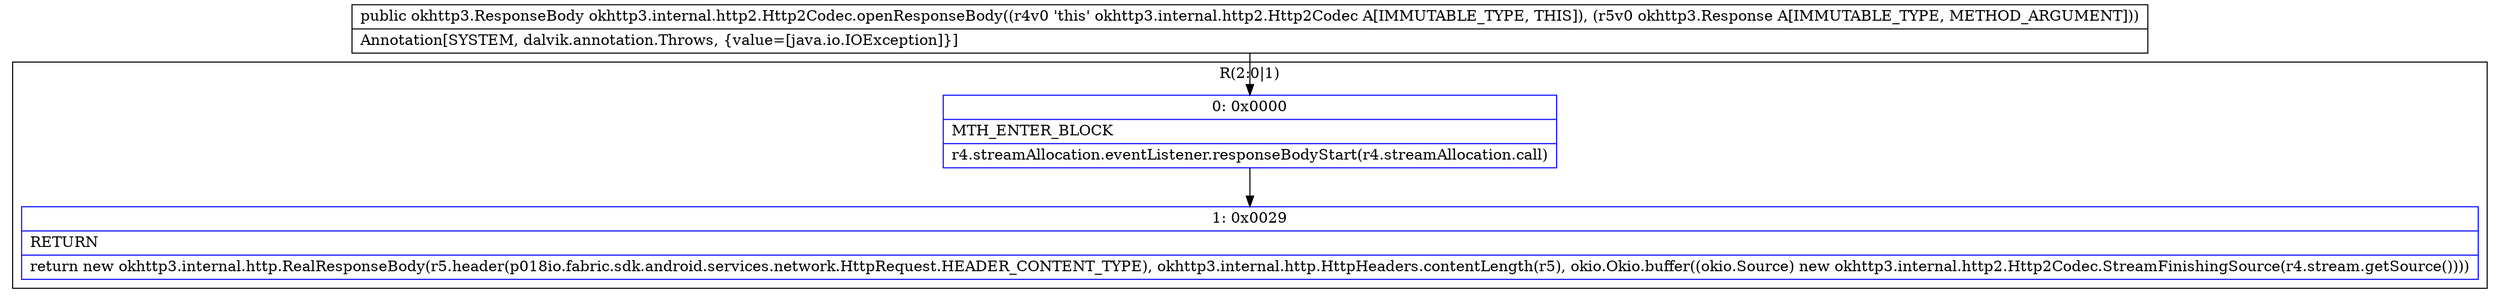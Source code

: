 digraph "CFG forokhttp3.internal.http2.Http2Codec.openResponseBody(Lokhttp3\/Response;)Lokhttp3\/ResponseBody;" {
subgraph cluster_Region_1208576036 {
label = "R(2:0|1)";
node [shape=record,color=blue];
Node_0 [shape=record,label="{0\:\ 0x0000|MTH_ENTER_BLOCK\l|r4.streamAllocation.eventListener.responseBodyStart(r4.streamAllocation.call)\l}"];
Node_1 [shape=record,label="{1\:\ 0x0029|RETURN\l|return new okhttp3.internal.http.RealResponseBody(r5.header(p018io.fabric.sdk.android.services.network.HttpRequest.HEADER_CONTENT_TYPE), okhttp3.internal.http.HttpHeaders.contentLength(r5), okio.Okio.buffer((okio.Source) new okhttp3.internal.http2.Http2Codec.StreamFinishingSource(r4.stream.getSource())))\l}"];
}
MethodNode[shape=record,label="{public okhttp3.ResponseBody okhttp3.internal.http2.Http2Codec.openResponseBody((r4v0 'this' okhttp3.internal.http2.Http2Codec A[IMMUTABLE_TYPE, THIS]), (r5v0 okhttp3.Response A[IMMUTABLE_TYPE, METHOD_ARGUMENT]))  | Annotation[SYSTEM, dalvik.annotation.Throws, \{value=[java.io.IOException]\}]\l}"];
MethodNode -> Node_0;
Node_0 -> Node_1;
}

